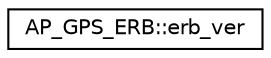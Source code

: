 digraph "Graphical Class Hierarchy"
{
 // INTERACTIVE_SVG=YES
  edge [fontname="Helvetica",fontsize="10",labelfontname="Helvetica",labelfontsize="10"];
  node [fontname="Helvetica",fontsize="10",shape=record];
  rankdir="LR";
  Node1 [label="AP_GPS_ERB::erb_ver",height=0.2,width=0.4,color="black", fillcolor="white", style="filled",URL="$structAP__GPS__ERB_1_1erb__ver.html"];
}
